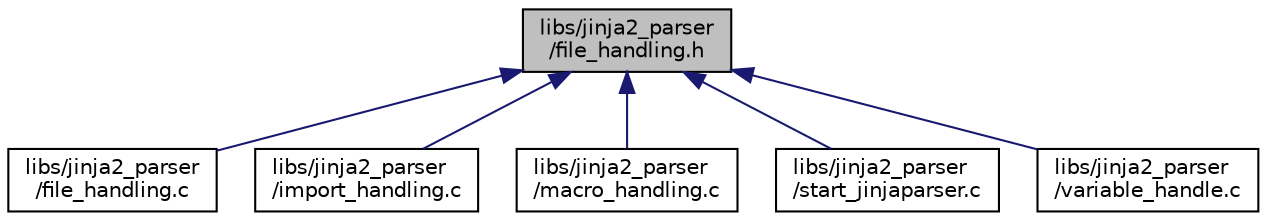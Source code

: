 digraph "libs/jinja2_parser/file_handling.h"
{
  edge [fontname="Helvetica",fontsize="10",labelfontname="Helvetica",labelfontsize="10"];
  node [fontname="Helvetica",fontsize="10",shape=record];
  Node1 [label="libs/jinja2_parser\l/file_handling.h",height=0.2,width=0.4,color="black", fillcolor="grey75", style="filled", fontcolor="black"];
  Node1 -> Node2 [dir="back",color="midnightblue",fontsize="10",style="solid",fontname="Helvetica"];
  Node2 [label="libs/jinja2_parser\l/file_handling.c",height=0.2,width=0.4,color="black", fillcolor="white", style="filled",URL="$file__handling_8c.html",tooltip="Bearbeitet alles was mit Dateien zu tun hat. "];
  Node1 -> Node3 [dir="back",color="midnightblue",fontsize="10",style="solid",fontname="Helvetica"];
  Node3 [label="libs/jinja2_parser\l/import_handling.c",height=0.2,width=0.4,color="black", fillcolor="white", style="filled",URL="$import__handling_8c.html",tooltip="Importiert eine Datei und parst diese. "];
  Node1 -> Node4 [dir="back",color="midnightblue",fontsize="10",style="solid",fontname="Helvetica"];
  Node4 [label="libs/jinja2_parser\l/macro_handling.c",height=0.2,width=0.4,color="black", fillcolor="white", style="filled",URL="$macro__handling_8c.html",tooltip="Kuemmert sich um alle Aufrufe, die mit Macros zu tun haben. "];
  Node1 -> Node5 [dir="back",color="midnightblue",fontsize="10",style="solid",fontname="Helvetica"];
  Node5 [label="libs/jinja2_parser\l/start_jinjaparser.c",height=0.2,width=0.4,color="black", fillcolor="white", style="filled",URL="$start__jinjaparser_8c.html",tooltip="Startpunkt fuer den Parser. "];
  Node1 -> Node6 [dir="back",color="midnightblue",fontsize="10",style="solid",fontname="Helvetica"];
  Node6 [label="libs/jinja2_parser\l/variable_handle.c",height=0.2,width=0.4,color="black", fillcolor="white", style="filled",URL="$variable__handle_8c.html",tooltip="Parst den Variablen Befehl und gibt diese aus. "];
}
